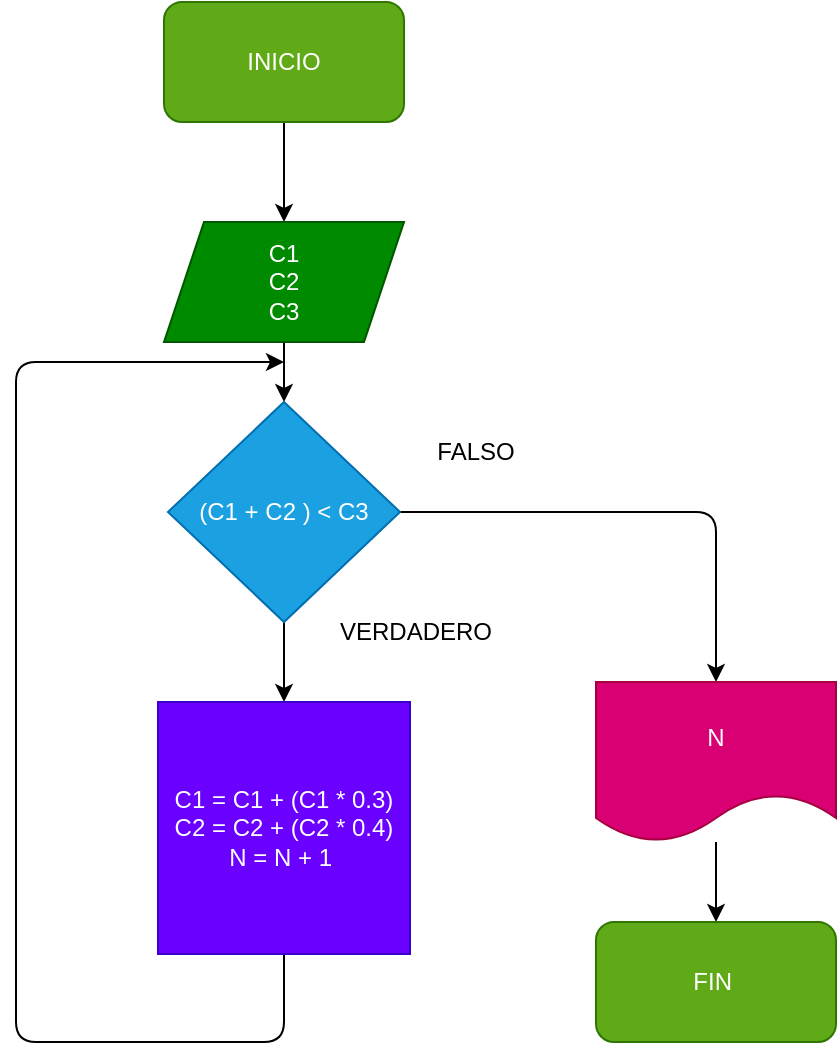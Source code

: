 <mxfile>
    <diagram id="Da5_mqtRi2XQCKtSTTwJ" name="Página-1">
        <mxGraphModel dx="564" dy="470" grid="1" gridSize="10" guides="1" tooltips="1" connect="1" arrows="1" fold="1" page="1" pageScale="1" pageWidth="827" pageHeight="1169" math="0" shadow="0">
            <root>
                <mxCell id="0"/>
                <mxCell id="1" parent="0"/>
                <mxCell id="2" value="" style="edgeStyle=none;html=1;" edge="1" parent="1" source="3">
                    <mxGeometry relative="1" as="geometry">
                        <mxPoint x="414" y="140.0" as="targetPoint"/>
                    </mxGeometry>
                </mxCell>
                <mxCell id="3" value="INICIO" style="rounded=1;whiteSpace=wrap;html=1;fillColor=#60a917;fontColor=#ffffff;strokeColor=#2D7600;" vertex="1" parent="1">
                    <mxGeometry x="354" y="30" width="120" height="60" as="geometry"/>
                </mxCell>
                <mxCell id="4" value="" style="edgeStyle=none;html=1;" edge="1" parent="1" target="7">
                    <mxGeometry relative="1" as="geometry">
                        <mxPoint x="414" y="200.0" as="sourcePoint"/>
                    </mxGeometry>
                </mxCell>
                <mxCell id="5" value="" style="edgeStyle=none;html=1;" edge="1" parent="1" source="7" target="10">
                    <mxGeometry relative="1" as="geometry"/>
                </mxCell>
                <mxCell id="6" style="edgeStyle=none;html=1;exitX=1;exitY=0.5;exitDx=0;exitDy=0;entryX=0.5;entryY=0;entryDx=0;entryDy=0;" edge="1" parent="1" source="7" target="12">
                    <mxGeometry relative="1" as="geometry">
                        <Array as="points">
                            <mxPoint x="630" y="285"/>
                        </Array>
                    </mxGeometry>
                </mxCell>
                <mxCell id="7" value="(C1 + C2 ) &amp;lt; C3" style="rhombus;whiteSpace=wrap;html=1;fillColor=#1ba1e2;fontColor=#ffffff;strokeColor=#006EAF;" vertex="1" parent="1">
                    <mxGeometry x="356" y="230" width="116" height="110" as="geometry"/>
                </mxCell>
                <mxCell id="8" value="C1&lt;br&gt;C2&lt;br&gt;C3" style="shape=parallelogram;perimeter=parallelogramPerimeter;whiteSpace=wrap;html=1;fixedSize=1;fillColor=#008a00;fontColor=#ffffff;strokeColor=#005700;" vertex="1" parent="1">
                    <mxGeometry x="354" y="140" width="120" height="60" as="geometry"/>
                </mxCell>
                <mxCell id="9" style="edgeStyle=none;html=1;exitX=0.5;exitY=1;exitDx=0;exitDy=0;" edge="1" parent="1" source="10">
                    <mxGeometry relative="1" as="geometry">
                        <mxPoint x="414" y="210.0" as="targetPoint"/>
                        <Array as="points">
                            <mxPoint x="414" y="550"/>
                            <mxPoint x="280" y="550"/>
                            <mxPoint x="280" y="210"/>
                        </Array>
                    </mxGeometry>
                </mxCell>
                <mxCell id="10" value="C1 = C1 + (C1 * 0.3)&lt;br&gt;C2 = C2 + (C2 * 0.4)&lt;br&gt;N = N + 1&amp;nbsp;" style="whiteSpace=wrap;html=1;aspect=fixed;fillColor=#6a00ff;fontColor=#ffffff;strokeColor=#3700CC;" vertex="1" parent="1">
                    <mxGeometry x="351" y="380" width="126" height="126" as="geometry"/>
                </mxCell>
                <mxCell id="11" value="" style="edgeStyle=none;html=1;" edge="1" parent="1" source="12" target="13">
                    <mxGeometry relative="1" as="geometry"/>
                </mxCell>
                <mxCell id="12" value="N" style="shape=document;whiteSpace=wrap;html=1;boundedLbl=1;fillColor=#d80073;fontColor=#ffffff;strokeColor=#A50040;" vertex="1" parent="1">
                    <mxGeometry x="570" y="370" width="120" height="80" as="geometry"/>
                </mxCell>
                <mxCell id="13" value="FIN&amp;nbsp;" style="rounded=1;whiteSpace=wrap;html=1;fillColor=#60a917;fontColor=#ffffff;strokeColor=#2D7600;" vertex="1" parent="1">
                    <mxGeometry x="570" y="490" width="120" height="60" as="geometry"/>
                </mxCell>
                <mxCell id="14" value="FALSO" style="text;html=1;strokeColor=none;fillColor=none;align=center;verticalAlign=middle;whiteSpace=wrap;rounded=0;" vertex="1" parent="1">
                    <mxGeometry x="480" y="240" width="60" height="30" as="geometry"/>
                </mxCell>
                <mxCell id="15" value="VERDADERO" style="text;html=1;strokeColor=none;fillColor=none;align=center;verticalAlign=middle;whiteSpace=wrap;rounded=0;" vertex="1" parent="1">
                    <mxGeometry x="450" y="330" width="60" height="30" as="geometry"/>
                </mxCell>
            </root>
        </mxGraphModel>
    </diagram>
</mxfile>